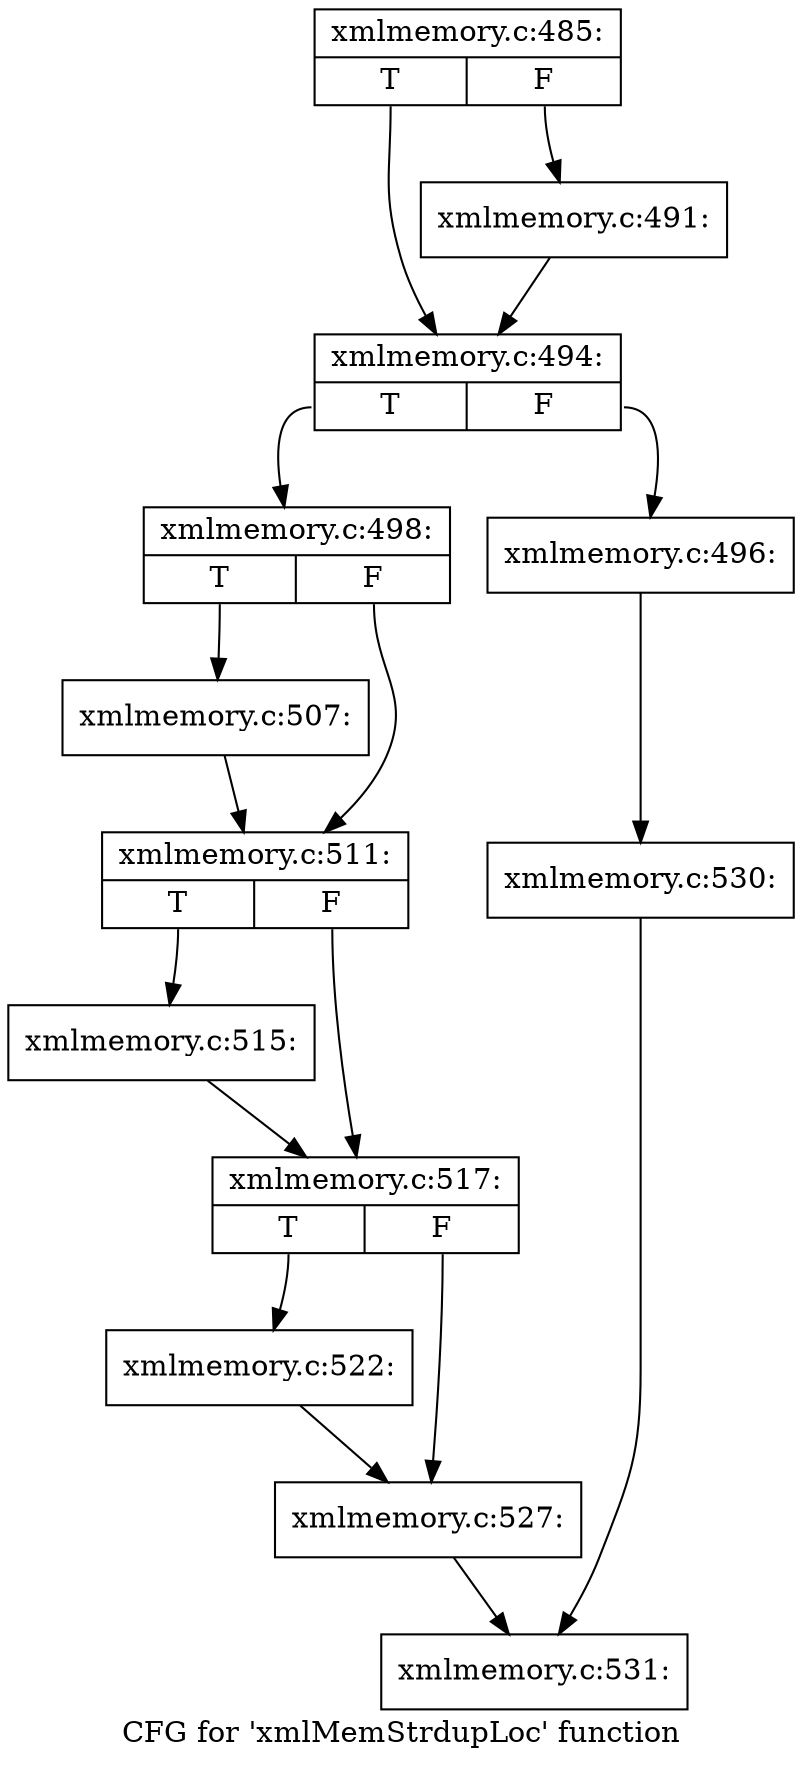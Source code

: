 digraph "CFG for 'xmlMemStrdupLoc' function" {
	label="CFG for 'xmlMemStrdupLoc' function";

	Node0x4b59210 [shape=record,label="{xmlmemory.c:485:|{<s0>T|<s1>F}}"];
	Node0x4b59210:s0 -> Node0x4b61150;
	Node0x4b59210:s1 -> Node0x4b60d80;
	Node0x4b60d80 [shape=record,label="{xmlmemory.c:491:}"];
	Node0x4b60d80 -> Node0x4b61150;
	Node0x4b61150 [shape=record,label="{xmlmemory.c:494:|{<s0>T|<s1>F}}"];
	Node0x4b61150:s0 -> Node0x4b61710;
	Node0x4b61150:s1 -> Node0x4b616c0;
	Node0x4b616c0 [shape=record,label="{xmlmemory.c:496:}"];
	Node0x4b616c0 -> Node0x4b605c0;
	Node0x4b61710 [shape=record,label="{xmlmemory.c:498:|{<s0>T|<s1>F}}"];
	Node0x4b61710:s0 -> Node0x4b63550;
	Node0x4b61710:s1 -> Node0x4b635a0;
	Node0x4b63550 [shape=record,label="{xmlmemory.c:507:}"];
	Node0x4b63550 -> Node0x4b635a0;
	Node0x4b635a0 [shape=record,label="{xmlmemory.c:511:|{<s0>T|<s1>F}}"];
	Node0x4b635a0:s0 -> Node0x4b63ed0;
	Node0x4b635a0:s1 -> Node0x4b63f20;
	Node0x4b63ed0 [shape=record,label="{xmlmemory.c:515:}"];
	Node0x4b63ed0 -> Node0x4b63f20;
	Node0x4b63f20 [shape=record,label="{xmlmemory.c:517:|{<s0>T|<s1>F}}"];
	Node0x4b63f20:s0 -> Node0x4b64d30;
	Node0x4b63f20:s1 -> Node0x4b650b0;
	Node0x4b64d30 [shape=record,label="{xmlmemory.c:522:}"];
	Node0x4b64d30 -> Node0x4b650b0;
	Node0x4b650b0 [shape=record,label="{xmlmemory.c:527:}"];
	Node0x4b650b0 -> Node0x4b594f0;
	Node0x4b605c0 [shape=record,label="{xmlmemory.c:530:}"];
	Node0x4b605c0 -> Node0x4b594f0;
	Node0x4b594f0 [shape=record,label="{xmlmemory.c:531:}"];
}

